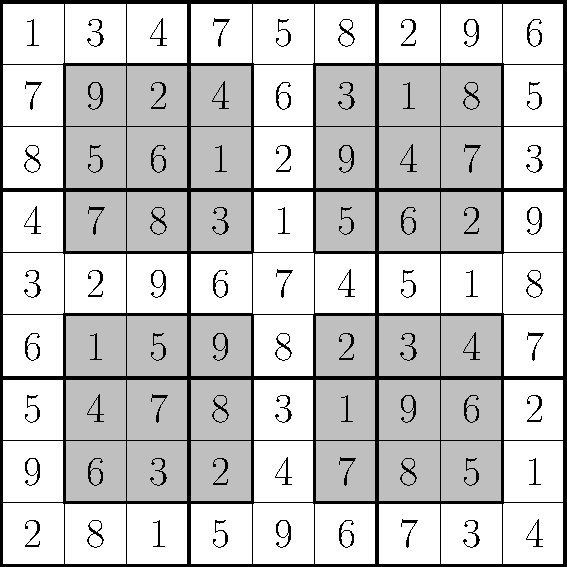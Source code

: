 size(10cm);
int n = 3;

int N = n*n;
int[] f={};
int[] f={1,3,4,7,5,8,2,9,6,7,9,2,4,6,3,1,8,5,8,5,6,1,2,9,4,7,3,4,7,8,3,1,5,6,2,9,3,2,9,6,7,4,5,1,8,6,1,5,9,8,2,3,4,7,5,4,7,8,3,1,9,6,2,9,6,3,2,4,7,8,5,1,2,8,1,5,9,6,7,3,4};
int n = 3;
int N = n*n;
path cell = box((0,0),(1,1));
path supercell = box((0,0),(n,n));
for (int i=0;i<2;++i) {
	for (int j = 0; j < 2; ++j) {
		fill(shift((n+1)*i+1, (n+1)*j+1)*supercell, mediumgrey);
		draw(shift((n+1)*i+1, (n+1)*j+1)*supercell, black+linewidth(1pt));
	}
}
int k=0;
for (int j = 0; j < N; ++j) {
	for (int i = 0; i < N; ++i) {
		draw(shift(i, N-j-1)*cell, black+linewidth(0.5pt));
		if (f[k]>0)
			label(string(f[k]),p = fontsize(20pt), (i+0.5,N-j-0.5));
		k=k+1;
	}
}
for (int i = 0; i < n; ++i) {
	for (int j = 0; j < n; ++j) {
		draw(shift(n*i, n*j)*supercell, black+linewidth(1.5pt));
	}
}
